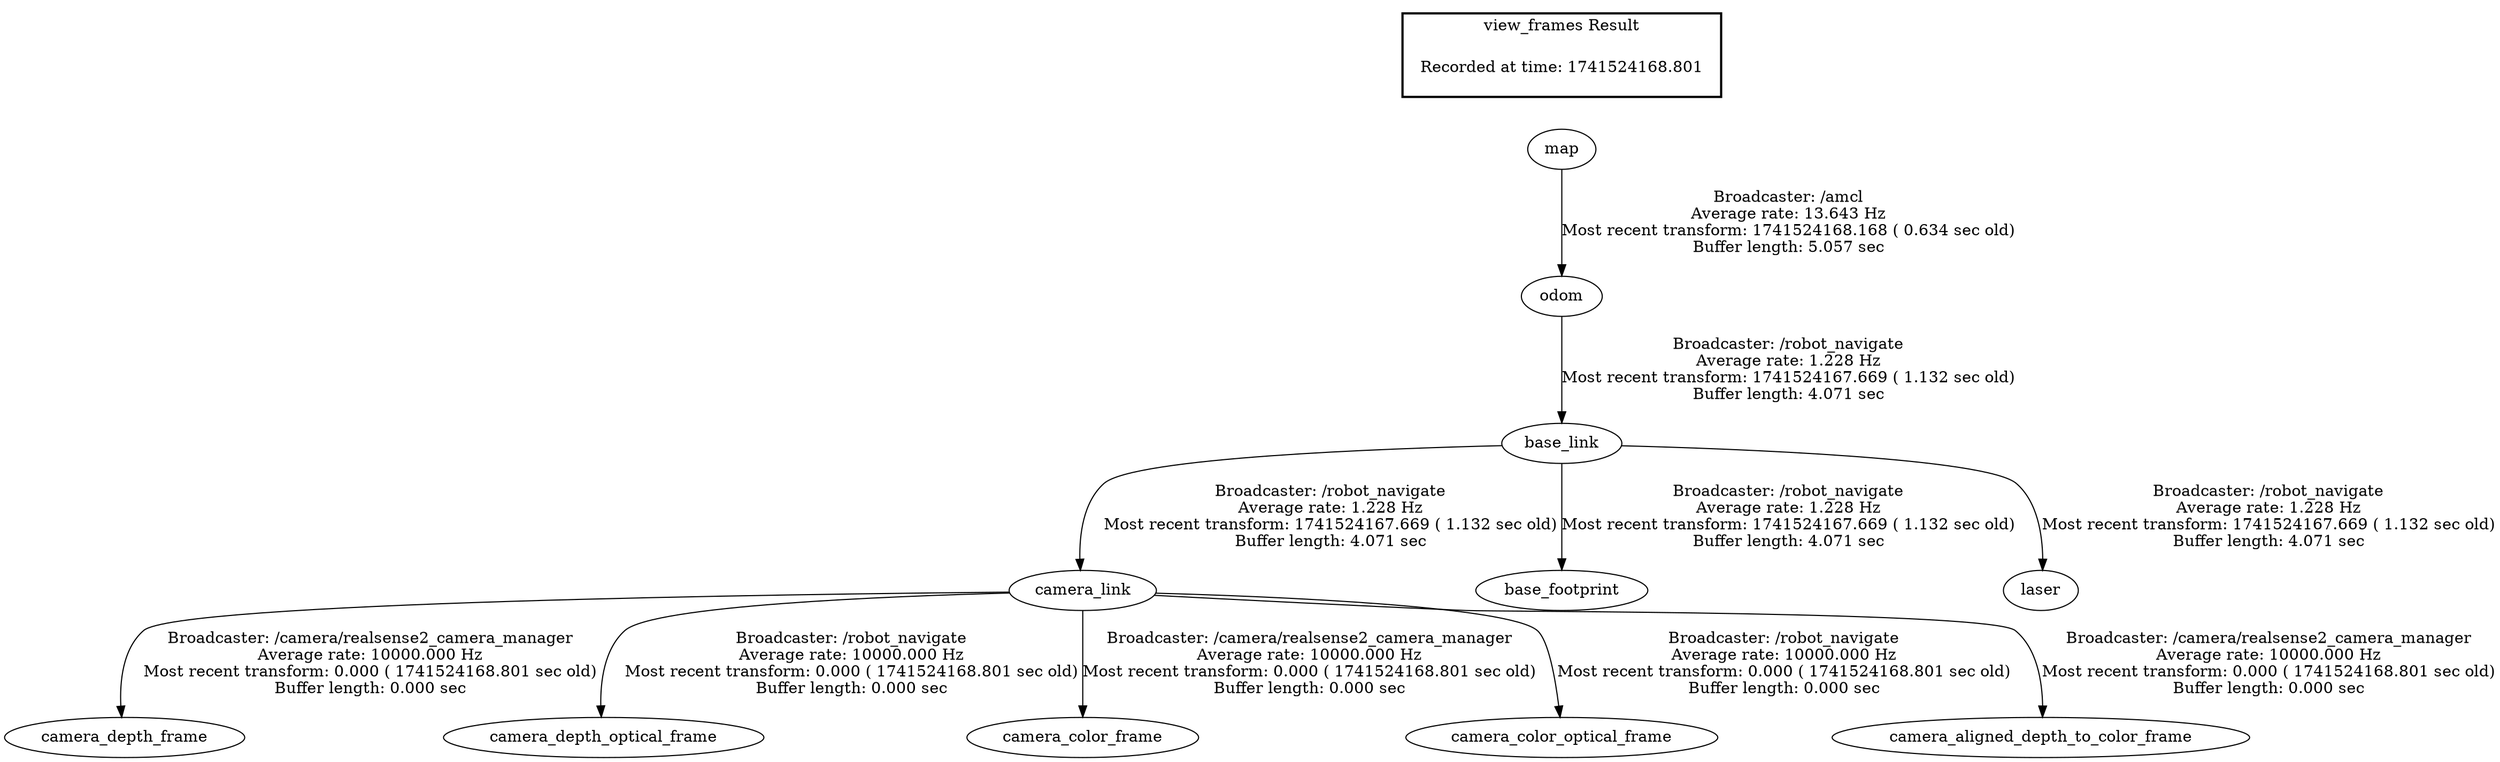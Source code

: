 digraph G {
"camera_link" -> "camera_depth_frame"[label="Broadcaster: /camera/realsense2_camera_manager\nAverage rate: 10000.000 Hz\nMost recent transform: 0.000 ( 1741524168.801 sec old)\nBuffer length: 0.000 sec\n"];
"base_link" -> "camera_link"[label="Broadcaster: /robot_navigate\nAverage rate: 1.228 Hz\nMost recent transform: 1741524167.669 ( 1.132 sec old)\nBuffer length: 4.071 sec\n"];
"camera_link" -> "camera_depth_optical_frame"[label="Broadcaster: /robot_navigate\nAverage rate: 10000.000 Hz\nMost recent transform: 0.000 ( 1741524168.801 sec old)\nBuffer length: 0.000 sec\n"];
"camera_link" -> "camera_color_frame"[label="Broadcaster: /camera/realsense2_camera_manager\nAverage rate: 10000.000 Hz\nMost recent transform: 0.000 ( 1741524168.801 sec old)\nBuffer length: 0.000 sec\n"];
"camera_link" -> "camera_color_optical_frame"[label="Broadcaster: /robot_navigate\nAverage rate: 10000.000 Hz\nMost recent transform: 0.000 ( 1741524168.801 sec old)\nBuffer length: 0.000 sec\n"];
"camera_link" -> "camera_aligned_depth_to_color_frame"[label="Broadcaster: /camera/realsense2_camera_manager\nAverage rate: 10000.000 Hz\nMost recent transform: 0.000 ( 1741524168.801 sec old)\nBuffer length: 0.000 sec\n"];
"odom" -> "base_link"[label="Broadcaster: /robot_navigate\nAverage rate: 1.228 Hz\nMost recent transform: 1741524167.669 ( 1.132 sec old)\nBuffer length: 4.071 sec\n"];
"map" -> "odom"[label="Broadcaster: /amcl\nAverage rate: 13.643 Hz\nMost recent transform: 1741524168.168 ( 0.634 sec old)\nBuffer length: 5.057 sec\n"];
"base_link" -> "base_footprint"[label="Broadcaster: /robot_navigate\nAverage rate: 1.228 Hz\nMost recent transform: 1741524167.669 ( 1.132 sec old)\nBuffer length: 4.071 sec\n"];
"base_link" -> "laser"[label="Broadcaster: /robot_navigate\nAverage rate: 1.228 Hz\nMost recent transform: 1741524167.669 ( 1.132 sec old)\nBuffer length: 4.071 sec\n"];
edge [style=invis];
 subgraph cluster_legend { style=bold; color=black; label ="view_frames Result";
"Recorded at time: 1741524168.801"[ shape=plaintext ] ;
 }->"map";
}